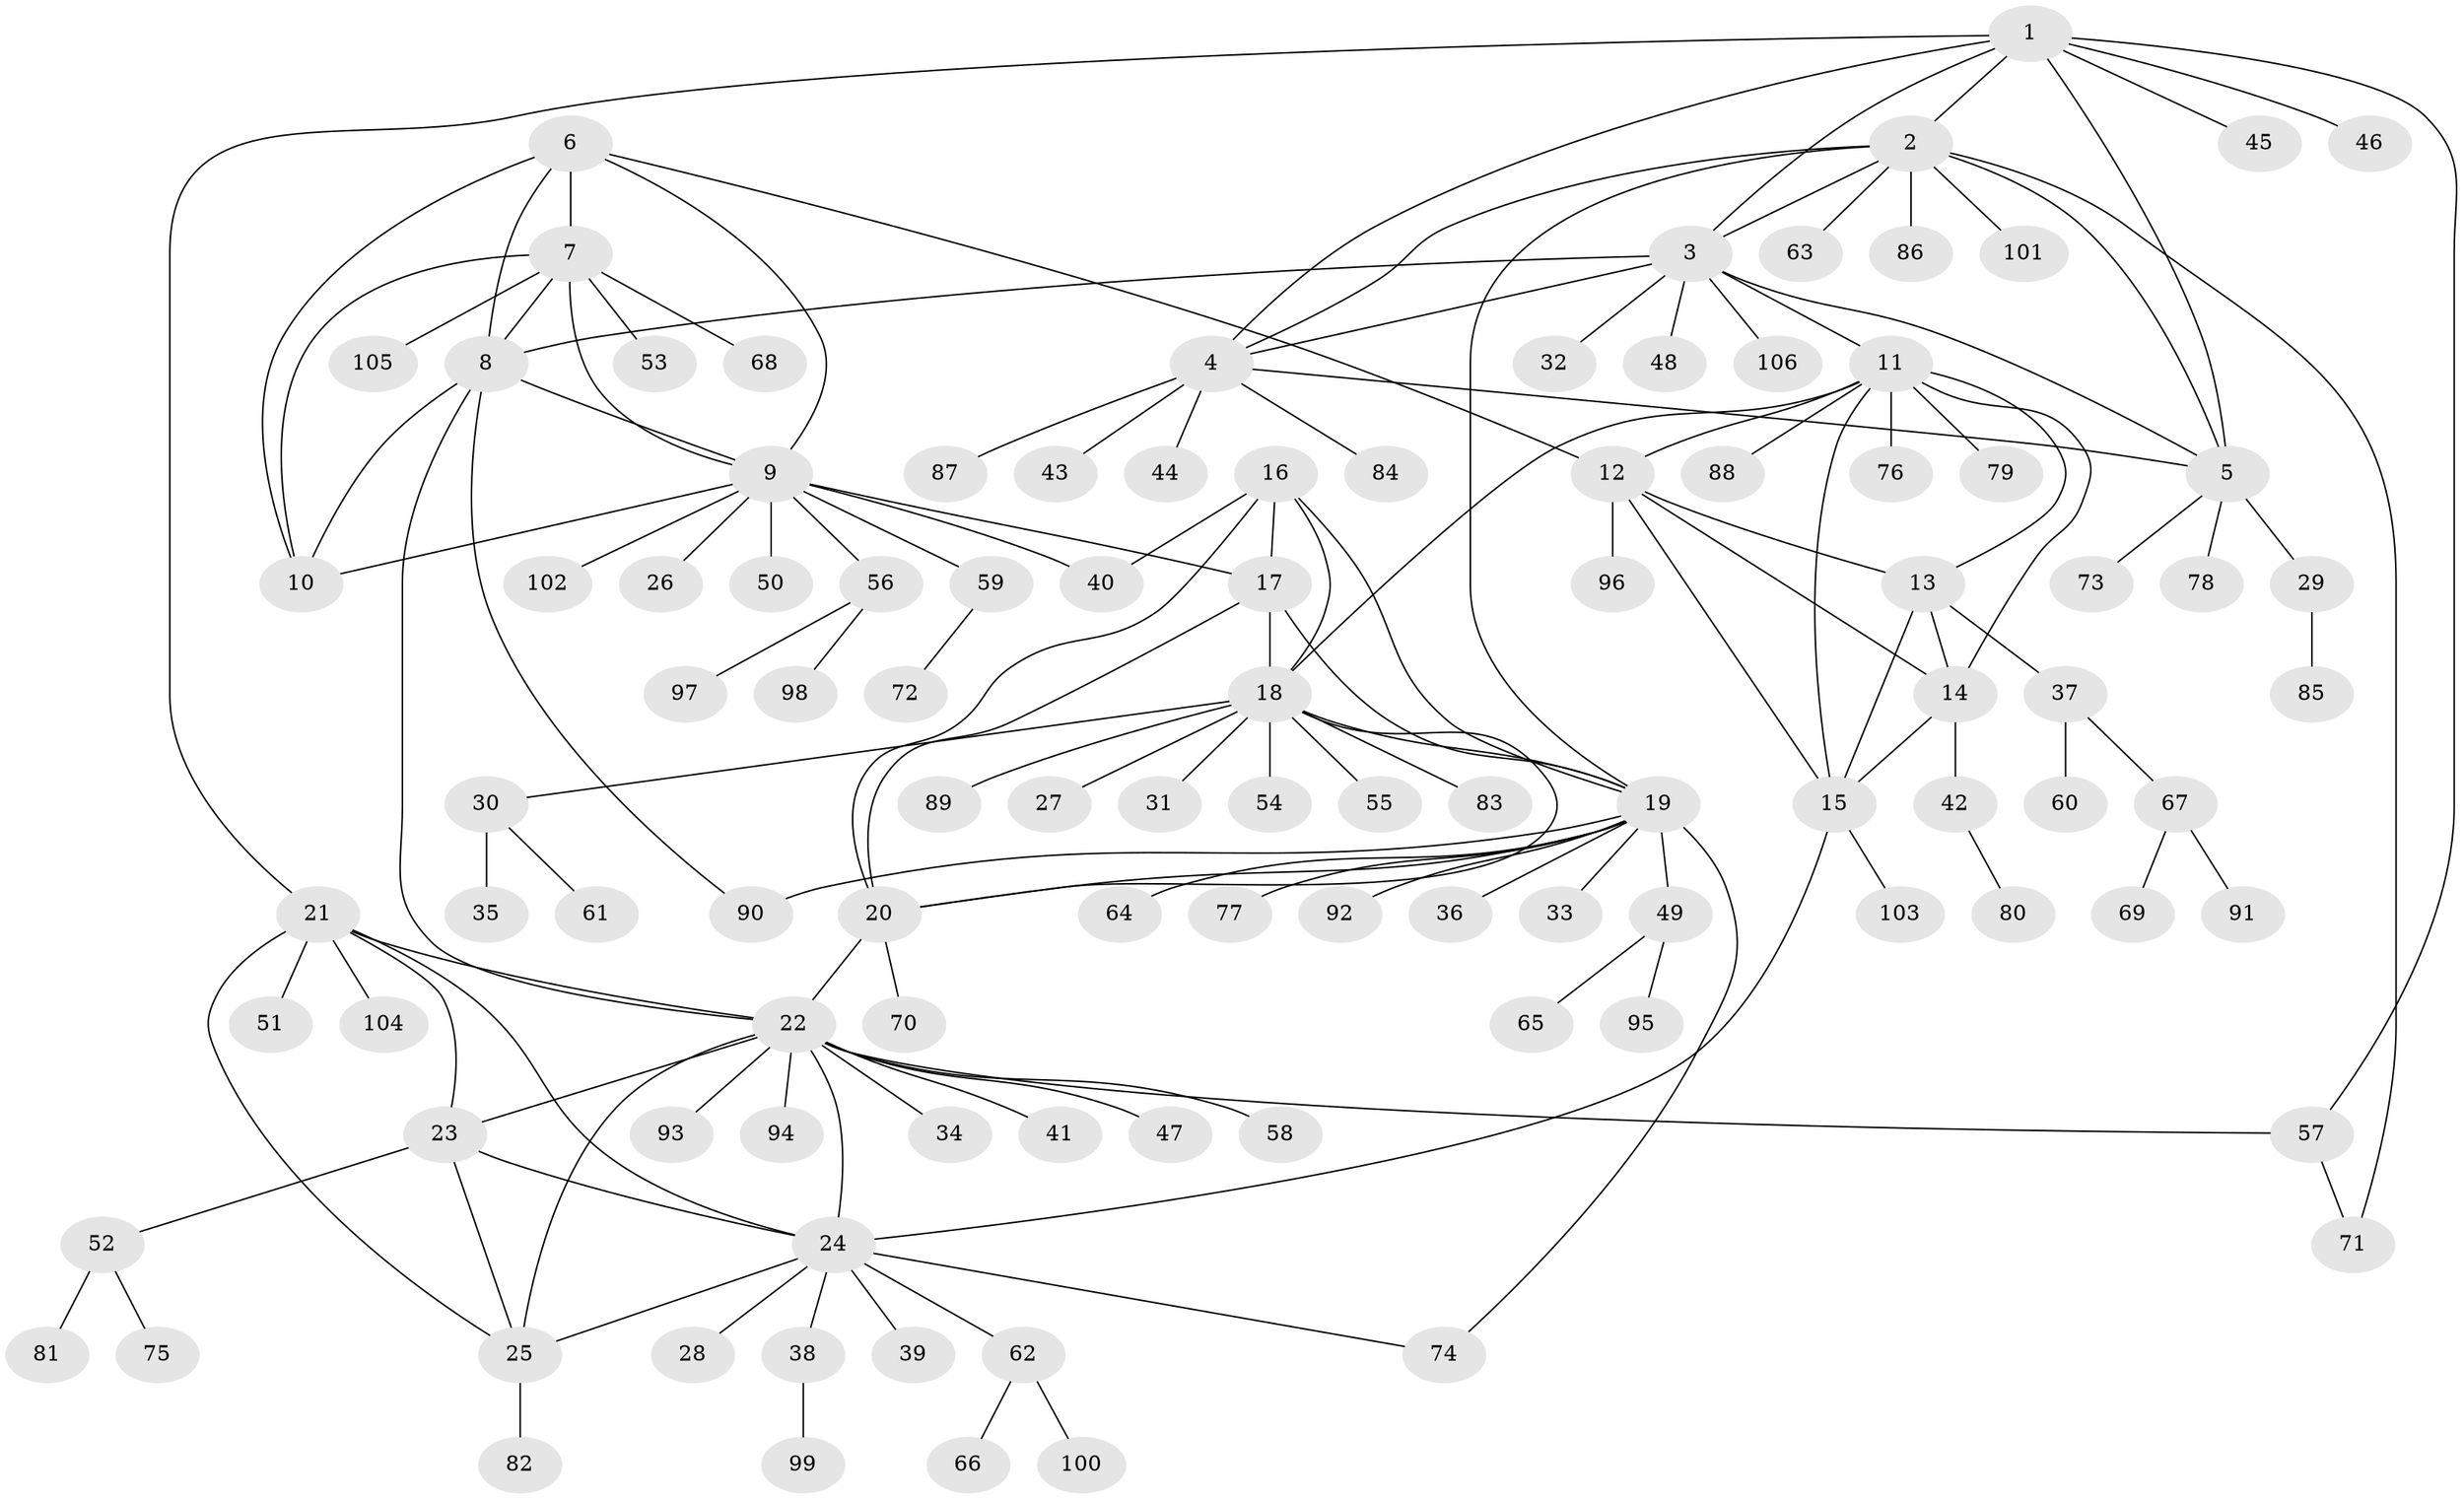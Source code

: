 // Generated by graph-tools (version 1.1) at 2025/02/03/09/25 03:02:41]
// undirected, 106 vertices, 146 edges
graph export_dot {
graph [start="1"]
  node [color=gray90,style=filled];
  1;
  2;
  3;
  4;
  5;
  6;
  7;
  8;
  9;
  10;
  11;
  12;
  13;
  14;
  15;
  16;
  17;
  18;
  19;
  20;
  21;
  22;
  23;
  24;
  25;
  26;
  27;
  28;
  29;
  30;
  31;
  32;
  33;
  34;
  35;
  36;
  37;
  38;
  39;
  40;
  41;
  42;
  43;
  44;
  45;
  46;
  47;
  48;
  49;
  50;
  51;
  52;
  53;
  54;
  55;
  56;
  57;
  58;
  59;
  60;
  61;
  62;
  63;
  64;
  65;
  66;
  67;
  68;
  69;
  70;
  71;
  72;
  73;
  74;
  75;
  76;
  77;
  78;
  79;
  80;
  81;
  82;
  83;
  84;
  85;
  86;
  87;
  88;
  89;
  90;
  91;
  92;
  93;
  94;
  95;
  96;
  97;
  98;
  99;
  100;
  101;
  102;
  103;
  104;
  105;
  106;
  1 -- 2;
  1 -- 3;
  1 -- 4;
  1 -- 5;
  1 -- 21;
  1 -- 45;
  1 -- 46;
  1 -- 57;
  2 -- 3;
  2 -- 4;
  2 -- 5;
  2 -- 19;
  2 -- 63;
  2 -- 71;
  2 -- 86;
  2 -- 101;
  3 -- 4;
  3 -- 5;
  3 -- 8;
  3 -- 11;
  3 -- 32;
  3 -- 48;
  3 -- 106;
  4 -- 5;
  4 -- 43;
  4 -- 44;
  4 -- 84;
  4 -- 87;
  5 -- 29;
  5 -- 73;
  5 -- 78;
  6 -- 7;
  6 -- 8;
  6 -- 9;
  6 -- 10;
  6 -- 12;
  7 -- 8;
  7 -- 9;
  7 -- 10;
  7 -- 53;
  7 -- 68;
  7 -- 105;
  8 -- 9;
  8 -- 10;
  8 -- 22;
  8 -- 90;
  9 -- 10;
  9 -- 17;
  9 -- 26;
  9 -- 40;
  9 -- 50;
  9 -- 56;
  9 -- 59;
  9 -- 102;
  11 -- 12;
  11 -- 13;
  11 -- 14;
  11 -- 15;
  11 -- 18;
  11 -- 76;
  11 -- 79;
  11 -- 88;
  12 -- 13;
  12 -- 14;
  12 -- 15;
  12 -- 96;
  13 -- 14;
  13 -- 15;
  13 -- 37;
  14 -- 15;
  14 -- 42;
  15 -- 24;
  15 -- 103;
  16 -- 17;
  16 -- 18;
  16 -- 19;
  16 -- 20;
  16 -- 40;
  17 -- 18;
  17 -- 19;
  17 -- 20;
  18 -- 19;
  18 -- 20;
  18 -- 27;
  18 -- 30;
  18 -- 31;
  18 -- 54;
  18 -- 55;
  18 -- 83;
  18 -- 89;
  19 -- 20;
  19 -- 33;
  19 -- 36;
  19 -- 49;
  19 -- 64;
  19 -- 74;
  19 -- 77;
  19 -- 90;
  19 -- 92;
  20 -- 22;
  20 -- 70;
  21 -- 22;
  21 -- 23;
  21 -- 24;
  21 -- 25;
  21 -- 51;
  21 -- 104;
  22 -- 23;
  22 -- 24;
  22 -- 25;
  22 -- 34;
  22 -- 41;
  22 -- 47;
  22 -- 57;
  22 -- 58;
  22 -- 93;
  22 -- 94;
  23 -- 24;
  23 -- 25;
  23 -- 52;
  24 -- 25;
  24 -- 28;
  24 -- 38;
  24 -- 39;
  24 -- 62;
  24 -- 74;
  25 -- 82;
  29 -- 85;
  30 -- 35;
  30 -- 61;
  37 -- 60;
  37 -- 67;
  38 -- 99;
  42 -- 80;
  49 -- 65;
  49 -- 95;
  52 -- 75;
  52 -- 81;
  56 -- 97;
  56 -- 98;
  57 -- 71;
  59 -- 72;
  62 -- 66;
  62 -- 100;
  67 -- 69;
  67 -- 91;
}
